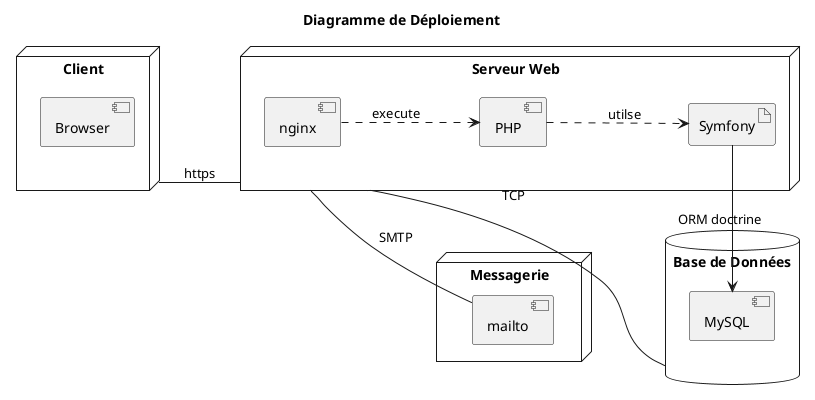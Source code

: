 @startuml diagramme de deploiement
left to right direction
title Diagramme de Déploiement

node "Client" as Cl {
    component Browser as BR
}
node "Serveur Web" as SW {
    component nginx 
    component PHP as PHP 
    artifact Symfony
    
}
database "Base de Données" as DB {
    component MySQL 
}
node "Messagerie" {
    component mailto as MSG
}

Cl -- SW :https
nginx ..> PHP :execute
PHP ..> Symfony :utilse
Symfony -> MySQL :ORM doctrine
SW -- DB: TCP 
SW -- MSG :SMTP


@enduml